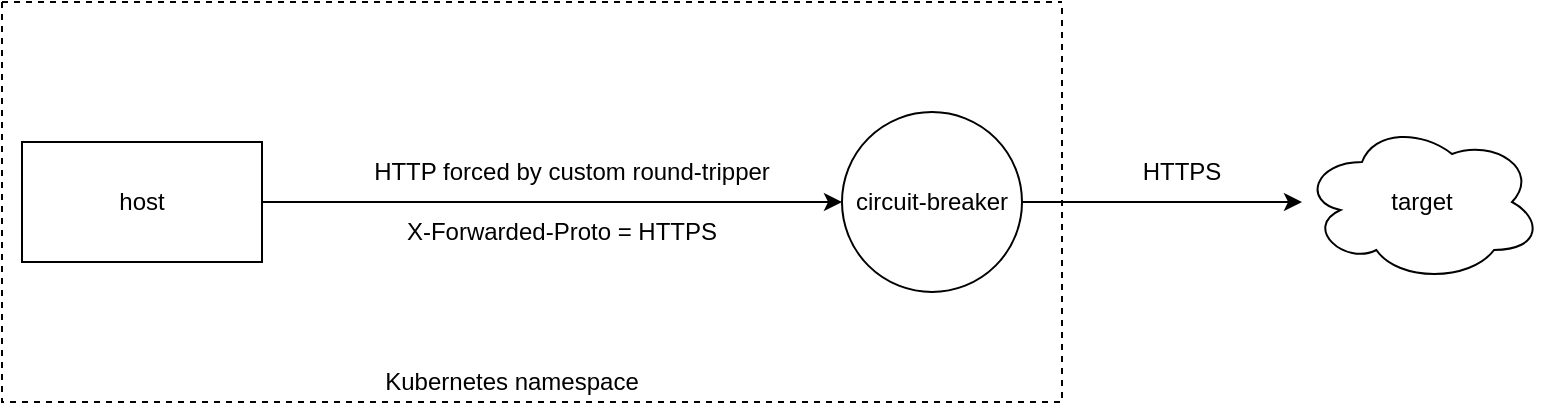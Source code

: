 <mxfile version="23.0.2" type="device">
  <diagram name="Page-1" id="Etuc5V1oYxrJzsiWopby">
    <mxGraphModel dx="1434" dy="728" grid="1" gridSize="10" guides="1" tooltips="1" connect="1" arrows="1" fold="1" page="1" pageScale="1" pageWidth="827" pageHeight="1169" math="0" shadow="0">
      <root>
        <mxCell id="0" />
        <mxCell id="1" parent="0" />
        <mxCell id="OiOY2TozqzmQL39uNomT-2" style="edgeStyle=orthogonalEdgeStyle;rounded=0;orthogonalLoop=1;jettySize=auto;html=1;entryX=0;entryY=0.5;entryDx=0;entryDy=0;" edge="1" parent="1" source="OiOY2TozqzmQL39uNomT-1" target="OiOY2TozqzmQL39uNomT-3">
          <mxGeometry relative="1" as="geometry">
            <mxPoint x="240" y="110" as="targetPoint" />
          </mxGeometry>
        </mxCell>
        <mxCell id="OiOY2TozqzmQL39uNomT-1" value="host" style="rounded=0;whiteSpace=wrap;html=1;" vertex="1" parent="1">
          <mxGeometry x="40" y="80" width="120" height="60" as="geometry" />
        </mxCell>
        <mxCell id="OiOY2TozqzmQL39uNomT-7" style="edgeStyle=orthogonalEdgeStyle;rounded=0;orthogonalLoop=1;jettySize=auto;html=1;" edge="1" parent="1" source="OiOY2TozqzmQL39uNomT-3" target="OiOY2TozqzmQL39uNomT-6">
          <mxGeometry relative="1" as="geometry" />
        </mxCell>
        <mxCell id="OiOY2TozqzmQL39uNomT-3" value="circuit-breaker" style="ellipse;whiteSpace=wrap;html=1;aspect=fixed;" vertex="1" parent="1">
          <mxGeometry x="450" y="65" width="90" height="90" as="geometry" />
        </mxCell>
        <mxCell id="OiOY2TozqzmQL39uNomT-4" value="HTTP forced by custom round-tripper" style="text;html=1;strokeColor=none;fillColor=none;align=center;verticalAlign=middle;whiteSpace=wrap;rounded=0;" vertex="1" parent="1">
          <mxGeometry x="160" y="80" width="310" height="30" as="geometry" />
        </mxCell>
        <mxCell id="OiOY2TozqzmQL39uNomT-5" value="X-Forwarded-Proto = HTTPS" style="text;html=1;strokeColor=none;fillColor=none;align=center;verticalAlign=middle;whiteSpace=wrap;rounded=0;" vertex="1" parent="1">
          <mxGeometry x="160" y="110" width="300" height="30" as="geometry" />
        </mxCell>
        <mxCell id="OiOY2TozqzmQL39uNomT-6" value="target" style="ellipse;shape=cloud;whiteSpace=wrap;html=1;" vertex="1" parent="1">
          <mxGeometry x="680" y="70" width="120" height="80" as="geometry" />
        </mxCell>
        <mxCell id="OiOY2TozqzmQL39uNomT-8" value="HTTPS" style="text;html=1;strokeColor=none;fillColor=none;align=center;verticalAlign=middle;whiteSpace=wrap;rounded=0;" vertex="1" parent="1">
          <mxGeometry x="590" y="80" width="60" height="30" as="geometry" />
        </mxCell>
        <mxCell id="OiOY2TozqzmQL39uNomT-9" value="" style="swimlane;startSize=0;dashed=1;" vertex="1" parent="1">
          <mxGeometry x="30" y="10" width="530" height="200" as="geometry">
            <mxRectangle x="30" y="10" width="50" height="40" as="alternateBounds" />
          </mxGeometry>
        </mxCell>
        <mxCell id="OiOY2TozqzmQL39uNomT-10" value="Kubernetes namespace" style="text;html=1;strokeColor=none;fillColor=none;align=center;verticalAlign=middle;whiteSpace=wrap;rounded=0;" vertex="1" parent="OiOY2TozqzmQL39uNomT-9">
          <mxGeometry x="170" y="180" width="170" height="20" as="geometry" />
        </mxCell>
      </root>
    </mxGraphModel>
  </diagram>
</mxfile>
